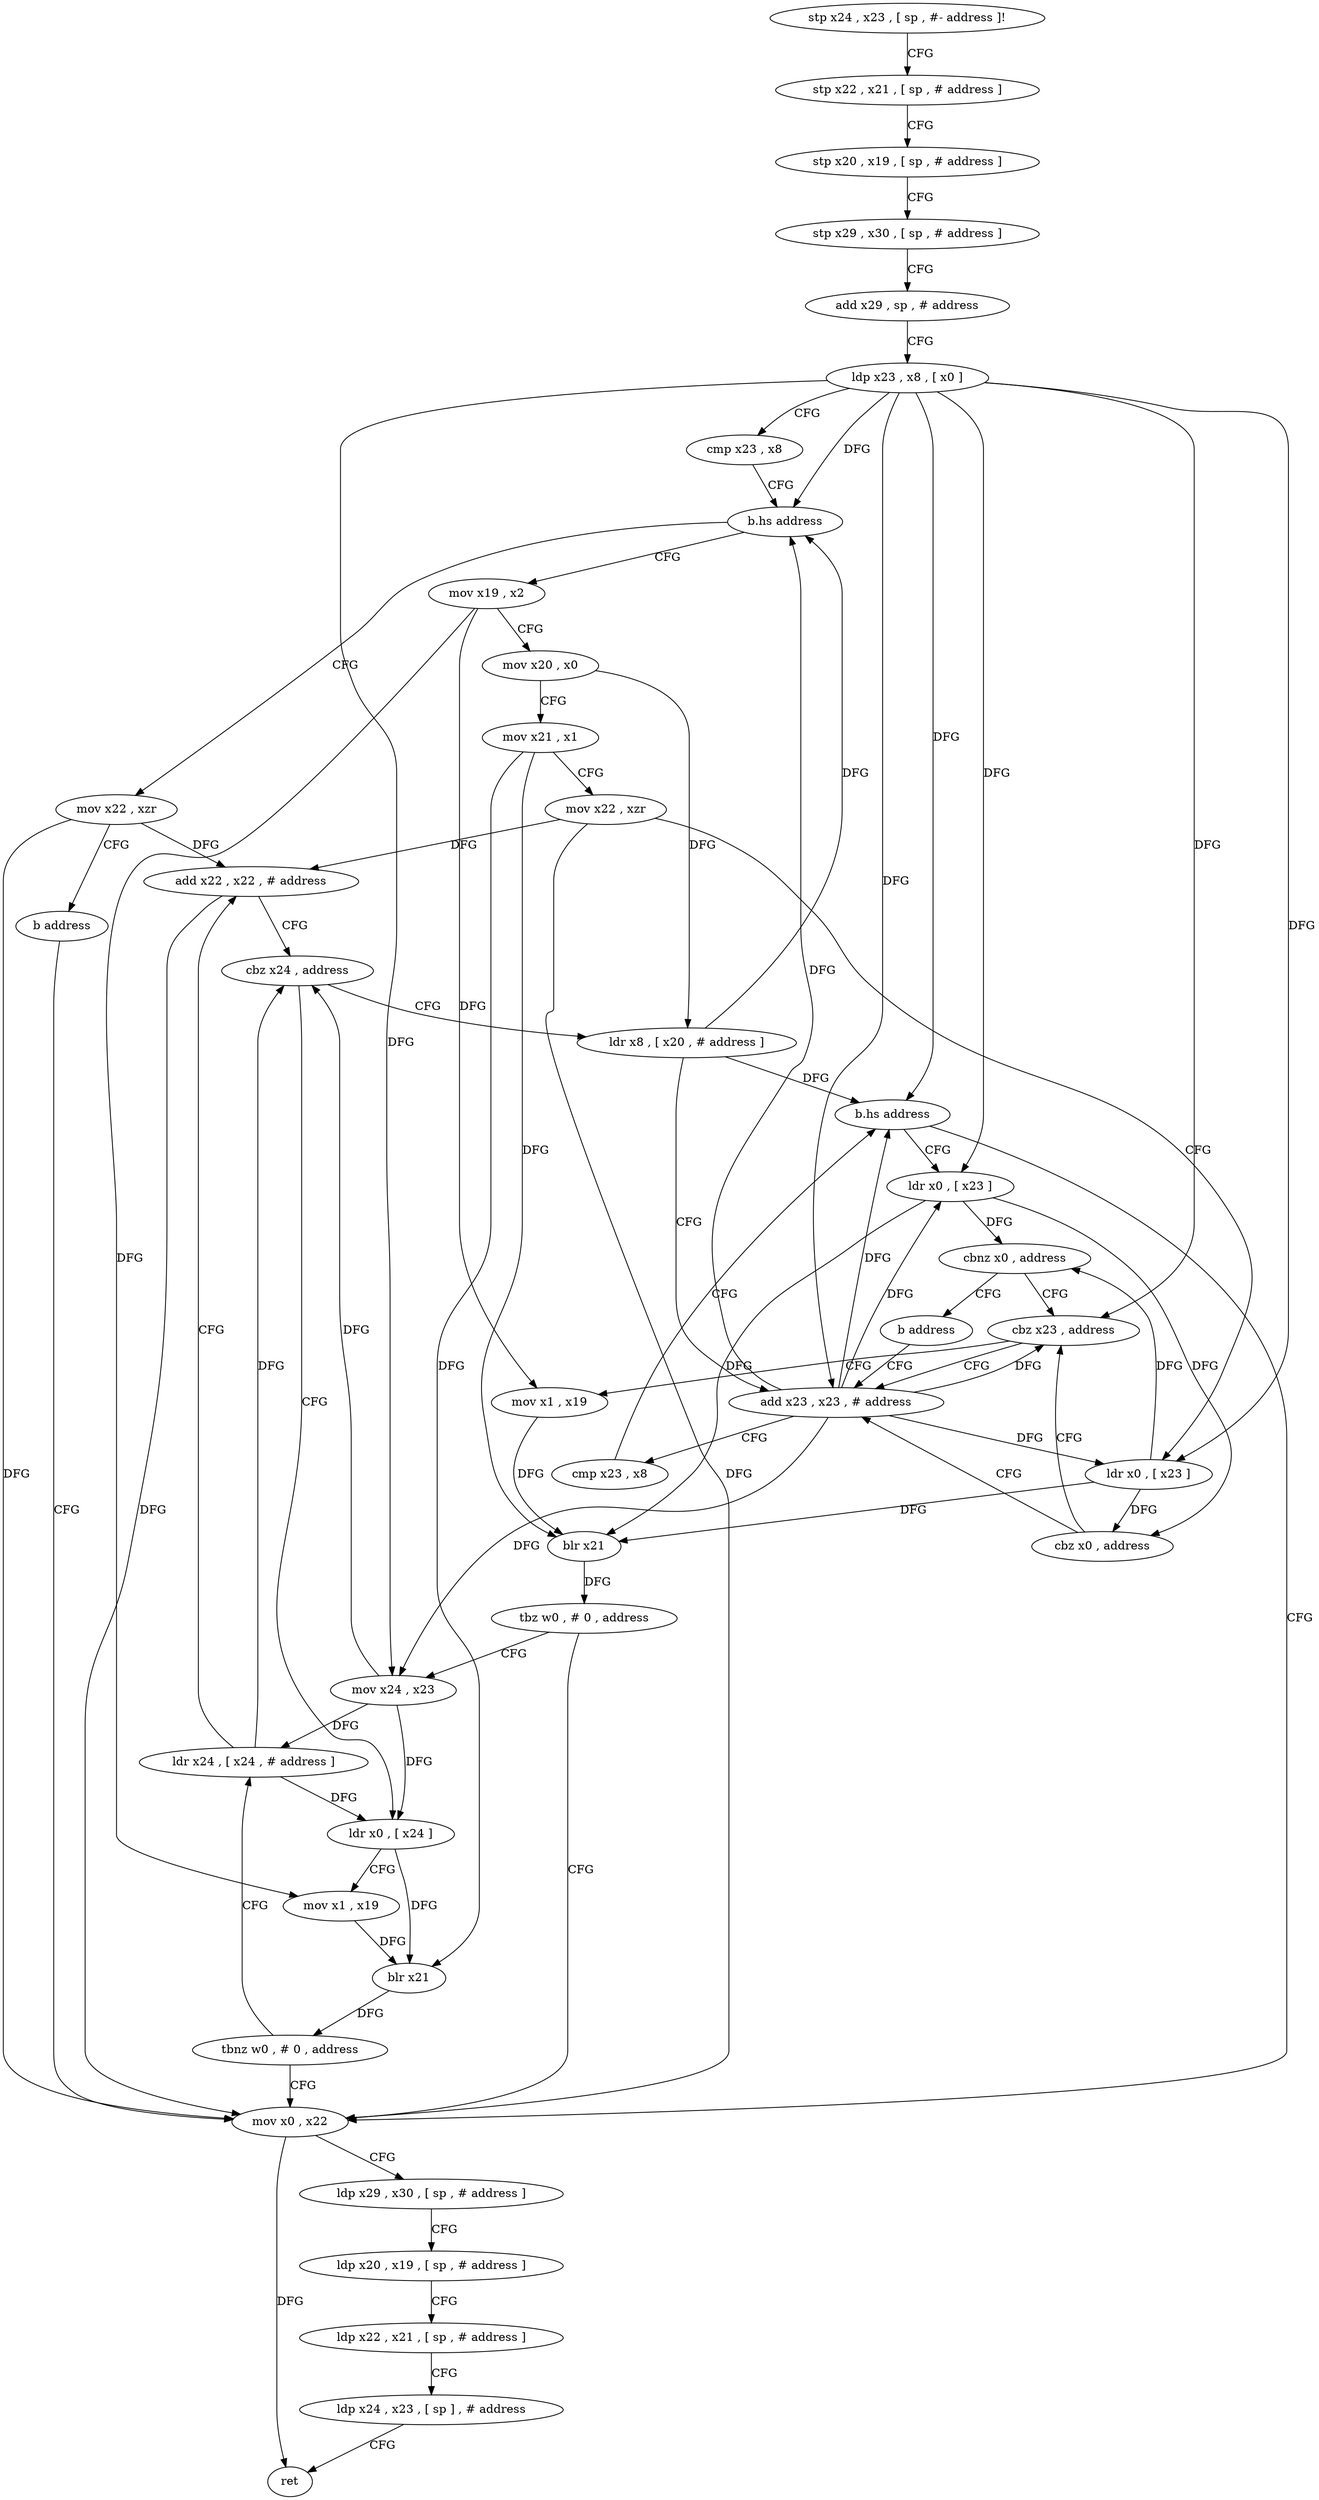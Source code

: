 digraph "func" {
"4220916" [label = "stp x24 , x23 , [ sp , #- address ]!" ]
"4220920" [label = "stp x22 , x21 , [ sp , # address ]" ]
"4220924" [label = "stp x20 , x19 , [ sp , # address ]" ]
"4220928" [label = "stp x29 , x30 , [ sp , # address ]" ]
"4220932" [label = "add x29 , sp , # address" ]
"4220936" [label = "ldp x23 , x8 , [ x0 ]" ]
"4220940" [label = "cmp x23 , x8" ]
"4220944" [label = "b.hs address" ]
"4220976" [label = "mov x22 , xzr" ]
"4220948" [label = "mov x19 , x2" ]
"4220980" [label = "b address" ]
"4221056" [label = "mov x0 , x22" ]
"4220952" [label = "mov x20 , x0" ]
"4220956" [label = "mov x21 , x1" ]
"4220960" [label = "mov x22 , xzr" ]
"4220964" [label = "ldr x0 , [ x23 ]" ]
"4220968" [label = "cbnz x0 , address" ]
"4221008" [label = "cbz x23 , address" ]
"4220972" [label = "b address" ]
"4221060" [label = "ldp x29 , x30 , [ sp , # address ]" ]
"4221064" [label = "ldp x20 , x19 , [ sp , # address ]" ]
"4221068" [label = "ldp x22 , x21 , [ sp , # address ]" ]
"4221072" [label = "ldp x24 , x23 , [ sp ] , # address" ]
"4221076" [label = "ret" ]
"4220988" [label = "add x23 , x23 , # address" ]
"4221012" [label = "mov x1 , x19" ]
"4220992" [label = "cmp x23 , x8" ]
"4220996" [label = "b.hs address" ]
"4221000" [label = "ldr x0 , [ x23 ]" ]
"4221016" [label = "blr x21" ]
"4221020" [label = "tbz w0 , # 0 , address" ]
"4221024" [label = "mov x24 , x23" ]
"4221004" [label = "cbz x0 , address" ]
"4221028" [label = "ldr x24 , [ x24 , # address ]" ]
"4220984" [label = "ldr x8 , [ x20 , # address ]" ]
"4221040" [label = "ldr x0 , [ x24 ]" ]
"4221044" [label = "mov x1 , x19" ]
"4221048" [label = "blr x21" ]
"4221052" [label = "tbnz w0 , # 0 , address" ]
"4221032" [label = "add x22 , x22 , # address" ]
"4221036" [label = "cbz x24 , address" ]
"4220916" -> "4220920" [ label = "CFG" ]
"4220920" -> "4220924" [ label = "CFG" ]
"4220924" -> "4220928" [ label = "CFG" ]
"4220928" -> "4220932" [ label = "CFG" ]
"4220932" -> "4220936" [ label = "CFG" ]
"4220936" -> "4220940" [ label = "CFG" ]
"4220936" -> "4220944" [ label = "DFG" ]
"4220936" -> "4220964" [ label = "DFG" ]
"4220936" -> "4221008" [ label = "DFG" ]
"4220936" -> "4220988" [ label = "DFG" ]
"4220936" -> "4220996" [ label = "DFG" ]
"4220936" -> "4221000" [ label = "DFG" ]
"4220936" -> "4221024" [ label = "DFG" ]
"4220940" -> "4220944" [ label = "CFG" ]
"4220944" -> "4220976" [ label = "CFG" ]
"4220944" -> "4220948" [ label = "CFG" ]
"4220976" -> "4220980" [ label = "CFG" ]
"4220976" -> "4221056" [ label = "DFG" ]
"4220976" -> "4221032" [ label = "DFG" ]
"4220948" -> "4220952" [ label = "CFG" ]
"4220948" -> "4221012" [ label = "DFG" ]
"4220948" -> "4221044" [ label = "DFG" ]
"4220980" -> "4221056" [ label = "CFG" ]
"4221056" -> "4221060" [ label = "CFG" ]
"4221056" -> "4221076" [ label = "DFG" ]
"4220952" -> "4220956" [ label = "CFG" ]
"4220952" -> "4220984" [ label = "DFG" ]
"4220956" -> "4220960" [ label = "CFG" ]
"4220956" -> "4221016" [ label = "DFG" ]
"4220956" -> "4221048" [ label = "DFG" ]
"4220960" -> "4220964" [ label = "CFG" ]
"4220960" -> "4221056" [ label = "DFG" ]
"4220960" -> "4221032" [ label = "DFG" ]
"4220964" -> "4220968" [ label = "DFG" ]
"4220964" -> "4221016" [ label = "DFG" ]
"4220964" -> "4221004" [ label = "DFG" ]
"4220968" -> "4221008" [ label = "CFG" ]
"4220968" -> "4220972" [ label = "CFG" ]
"4221008" -> "4220988" [ label = "CFG" ]
"4221008" -> "4221012" [ label = "CFG" ]
"4220972" -> "4220988" [ label = "CFG" ]
"4221060" -> "4221064" [ label = "CFG" ]
"4221064" -> "4221068" [ label = "CFG" ]
"4221068" -> "4221072" [ label = "CFG" ]
"4221072" -> "4221076" [ label = "CFG" ]
"4220988" -> "4220992" [ label = "CFG" ]
"4220988" -> "4220964" [ label = "DFG" ]
"4220988" -> "4221008" [ label = "DFG" ]
"4220988" -> "4220944" [ label = "DFG" ]
"4220988" -> "4220996" [ label = "DFG" ]
"4220988" -> "4221000" [ label = "DFG" ]
"4220988" -> "4221024" [ label = "DFG" ]
"4221012" -> "4221016" [ label = "DFG" ]
"4220992" -> "4220996" [ label = "CFG" ]
"4220996" -> "4221056" [ label = "CFG" ]
"4220996" -> "4221000" [ label = "CFG" ]
"4221000" -> "4221004" [ label = "DFG" ]
"4221000" -> "4220968" [ label = "DFG" ]
"4221000" -> "4221016" [ label = "DFG" ]
"4221016" -> "4221020" [ label = "DFG" ]
"4221020" -> "4221056" [ label = "CFG" ]
"4221020" -> "4221024" [ label = "CFG" ]
"4221024" -> "4221028" [ label = "DFG" ]
"4221024" -> "4221036" [ label = "DFG" ]
"4221024" -> "4221040" [ label = "DFG" ]
"4221004" -> "4220988" [ label = "CFG" ]
"4221004" -> "4221008" [ label = "CFG" ]
"4221028" -> "4221032" [ label = "CFG" ]
"4221028" -> "4221036" [ label = "DFG" ]
"4221028" -> "4221040" [ label = "DFG" ]
"4220984" -> "4220988" [ label = "CFG" ]
"4220984" -> "4220944" [ label = "DFG" ]
"4220984" -> "4220996" [ label = "DFG" ]
"4221040" -> "4221044" [ label = "CFG" ]
"4221040" -> "4221048" [ label = "DFG" ]
"4221044" -> "4221048" [ label = "DFG" ]
"4221048" -> "4221052" [ label = "DFG" ]
"4221052" -> "4221028" [ label = "CFG" ]
"4221052" -> "4221056" [ label = "CFG" ]
"4221032" -> "4221036" [ label = "CFG" ]
"4221032" -> "4221056" [ label = "DFG" ]
"4221036" -> "4220984" [ label = "CFG" ]
"4221036" -> "4221040" [ label = "CFG" ]
}
